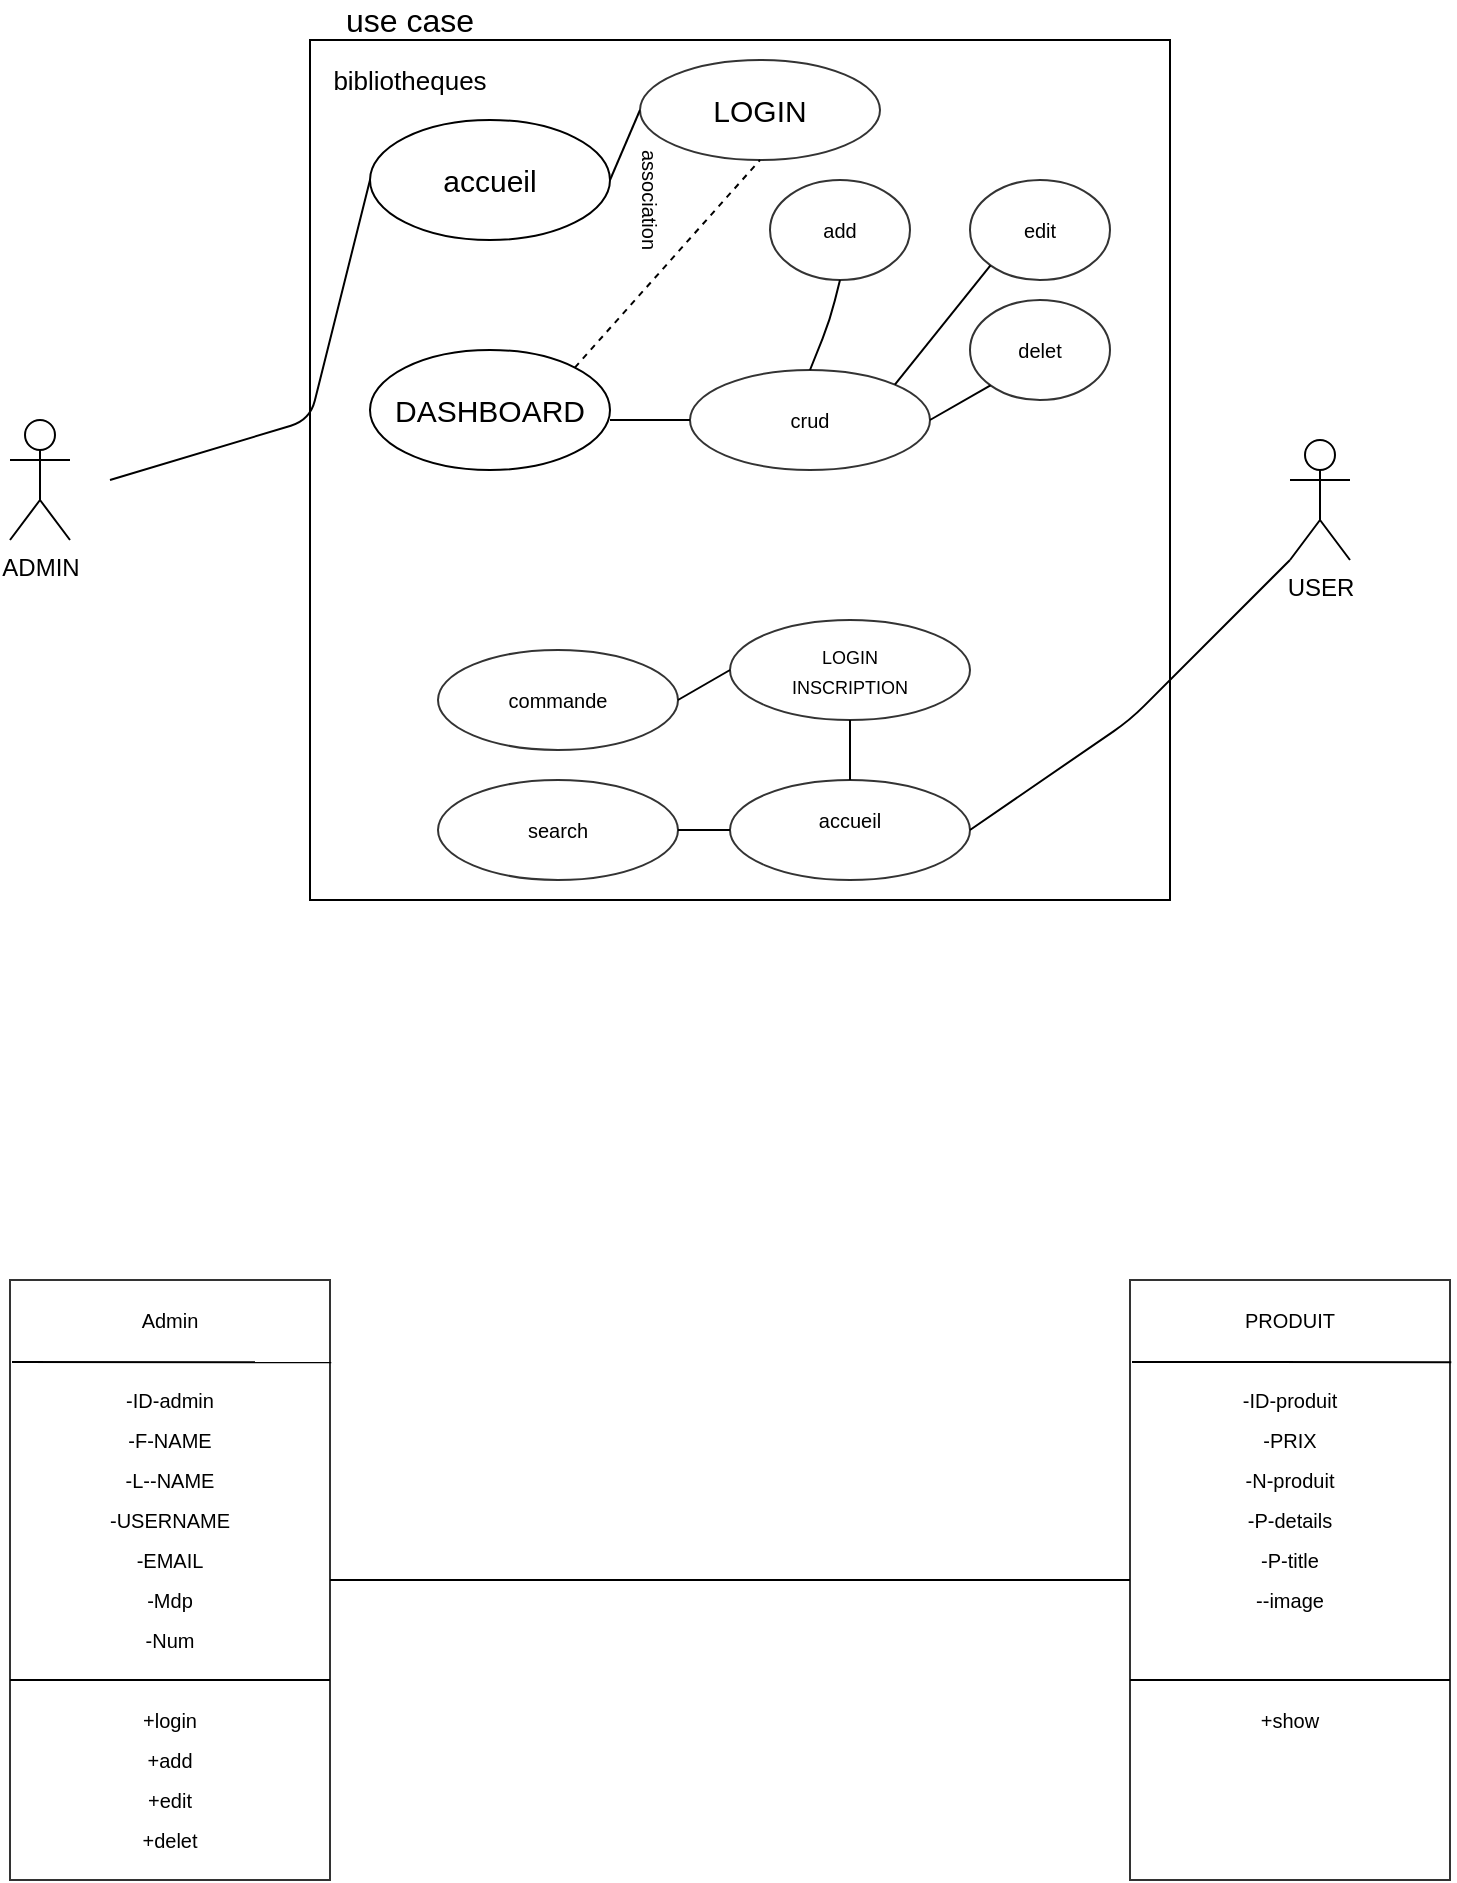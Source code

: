 <mxfile>
    <diagram id="hqHyfbYASweYQeoLGP-f" name="Page-1">
        <mxGraphModel dx="904" dy="615" grid="1" gridSize="10" guides="1" tooltips="1" connect="1" arrows="1" fold="1" page="1" pageScale="1" pageWidth="827" pageHeight="1169" math="0" shadow="0">
            <root>
                <mxCell id="0"/>
                <mxCell id="1" parent="0"/>
                <mxCell id="2" value="ADMIN" style="shape=umlActor;verticalLabelPosition=bottom;verticalAlign=top;html=1;outlineConnect=0;" parent="1" vertex="1">
                    <mxGeometry x="80" y="290" width="30" height="60" as="geometry"/>
                </mxCell>
                <mxCell id="3" value="USER" style="shape=umlActor;verticalLabelPosition=bottom;verticalAlign=top;html=1;outlineConnect=0;" parent="1" vertex="1">
                    <mxGeometry x="720" y="300" width="30" height="60" as="geometry"/>
                </mxCell>
                <mxCell id="4" value="" style="whiteSpace=wrap;html=1;aspect=fixed;" parent="1" vertex="1">
                    <mxGeometry x="230" y="100" width="430" height="430" as="geometry"/>
                </mxCell>
                <mxCell id="5" value="" style="ellipse;whiteSpace=wrap;html=1;" parent="1" vertex="1">
                    <mxGeometry x="260" y="140" width="120" height="60" as="geometry"/>
                </mxCell>
                <mxCell id="6" value="" style="ellipse;whiteSpace=wrap;html=1;" parent="1" vertex="1">
                    <mxGeometry x="260" y="255" width="120" height="60" as="geometry"/>
                </mxCell>
                <mxCell id="7" value="" style="ellipse;whiteSpace=wrap;html=1;opacity=80;" parent="1" vertex="1">
                    <mxGeometry x="440" y="470" width="120" height="50" as="geometry"/>
                </mxCell>
                <mxCell id="8" value="" style="endArrow=none;html=1;entryX=0;entryY=1;entryDx=0;entryDy=0;entryPerimeter=0;exitX=1;exitY=0.5;exitDx=0;exitDy=0;" parent="1" source="7" target="3" edge="1">
                    <mxGeometry width="50" height="50" relative="1" as="geometry">
                        <mxPoint x="320" y="380" as="sourcePoint"/>
                        <mxPoint x="370" y="330" as="targetPoint"/>
                        <Array as="points">
                            <mxPoint x="640" y="440"/>
                        </Array>
                    </mxGeometry>
                </mxCell>
                <mxCell id="9" value="" style="endArrow=none;html=1;entryX=0;entryY=0.5;entryDx=0;entryDy=0;" parent="1" target="5" edge="1">
                    <mxGeometry width="50" height="50" relative="1" as="geometry">
                        <mxPoint x="130" y="320" as="sourcePoint"/>
                        <mxPoint x="370" y="330" as="targetPoint"/>
                        <Array as="points">
                            <mxPoint x="230" y="290"/>
                        </Array>
                    </mxGeometry>
                </mxCell>
                <mxCell id="10" value="" style="endArrow=none;html=1;entryX=0;entryY=0.5;entryDx=0;entryDy=0;exitX=1;exitY=0.5;exitDx=0;exitDy=0;" parent="1" source="5" target="44" edge="1">
                    <mxGeometry width="50" height="50" relative="1" as="geometry">
                        <mxPoint x="320" y="250" as="sourcePoint"/>
                        <mxPoint x="370" y="330" as="targetPoint"/>
                    </mxGeometry>
                </mxCell>
                <mxCell id="11" value="&lt;font style=&quot;font-size: 15px&quot;&gt;accueil&lt;/font&gt;" style="text;html=1;strokeColor=none;fillColor=none;align=center;verticalAlign=middle;whiteSpace=wrap;rounded=0;" parent="1" vertex="1">
                    <mxGeometry x="300" y="160" width="40" height="20" as="geometry"/>
                </mxCell>
                <mxCell id="12" value="&lt;font style=&quot;font-size: 15px&quot;&gt;DASHBOARD&lt;/font&gt;" style="text;html=1;strokeColor=none;fillColor=none;align=center;verticalAlign=middle;whiteSpace=wrap;rounded=0;" parent="1" vertex="1">
                    <mxGeometry x="300" y="275" width="40" height="20" as="geometry"/>
                </mxCell>
                <mxCell id="13" value="&lt;font style=&quot;font-size: 10px&quot;&gt;accueil&lt;/font&gt;" style="text;html=1;strokeColor=none;fillColor=none;align=center;verticalAlign=middle;whiteSpace=wrap;rounded=0;" parent="1" vertex="1">
                    <mxGeometry x="480" y="480" width="40" height="20" as="geometry"/>
                </mxCell>
                <mxCell id="14" value="" style="ellipse;whiteSpace=wrap;html=1;opacity=80;" parent="1" vertex="1">
                    <mxGeometry x="440" y="390" width="120" height="50" as="geometry"/>
                </mxCell>
                <mxCell id="15" value="" style="endArrow=none;html=1;entryX=0.5;entryY=1;entryDx=0;entryDy=0;" parent="1" target="14" edge="1">
                    <mxGeometry width="50" height="50" relative="1" as="geometry">
                        <mxPoint x="500" y="470" as="sourcePoint"/>
                        <mxPoint x="550" y="420" as="targetPoint"/>
                    </mxGeometry>
                </mxCell>
                <mxCell id="16" value="&lt;font style=&quot;font-size: 9px&quot;&gt;LOGIN INSCRIPTION&lt;/font&gt;" style="text;html=1;strokeColor=none;fillColor=none;align=center;verticalAlign=middle;whiteSpace=wrap;rounded=0;" parent="1" vertex="1">
                    <mxGeometry x="480" y="405" width="40" height="20" as="geometry"/>
                </mxCell>
                <mxCell id="17" value="" style="ellipse;whiteSpace=wrap;html=1;opacity=80;" parent="1" vertex="1">
                    <mxGeometry x="420" y="265" width="120" height="50" as="geometry"/>
                </mxCell>
                <mxCell id="18" value="" style="endArrow=none;html=1;entryX=0;entryY=0.5;entryDx=0;entryDy=0;" parent="1" target="17" edge="1">
                    <mxGeometry width="50" height="50" relative="1" as="geometry">
                        <mxPoint x="380" y="290" as="sourcePoint"/>
                        <mxPoint x="430" y="240" as="targetPoint"/>
                    </mxGeometry>
                </mxCell>
                <mxCell id="20" value="&lt;font style=&quot;font-size: 10px&quot;&gt;association&lt;/font&gt;" style="text;html=1;strokeColor=none;fillColor=none;align=center;verticalAlign=middle;whiteSpace=wrap;rounded=0;rotation=90;" parent="1" vertex="1">
                    <mxGeometry x="380" y="170" width="40" height="20" as="geometry"/>
                </mxCell>
                <mxCell id="21" value="" style="ellipse;whiteSpace=wrap;html=1;opacity=80;" parent="1" vertex="1">
                    <mxGeometry x="294" y="470" width="120" height="50" as="geometry"/>
                </mxCell>
                <mxCell id="22" value="" style="endArrow=none;html=1;entryX=0;entryY=0.5;entryDx=0;entryDy=0;exitX=1;exitY=0.5;exitDx=0;exitDy=0;" parent="1" source="21" target="7" edge="1">
                    <mxGeometry width="50" height="50" relative="1" as="geometry">
                        <mxPoint x="400" y="330" as="sourcePoint"/>
                        <mxPoint x="450" y="280" as="targetPoint"/>
                    </mxGeometry>
                </mxCell>
                <mxCell id="23" value="&lt;span style=&quot;font-size: 10px&quot;&gt;search&lt;/span&gt;" style="text;html=1;strokeColor=none;fillColor=none;align=center;verticalAlign=middle;whiteSpace=wrap;rounded=0;" parent="1" vertex="1">
                    <mxGeometry x="334" y="485" width="40" height="20" as="geometry"/>
                </mxCell>
                <mxCell id="24" value="&lt;span style=&quot;font-size: 10px&quot;&gt;crud&lt;/span&gt;" style="text;html=1;strokeColor=none;fillColor=none;align=center;verticalAlign=middle;whiteSpace=wrap;rounded=0;" parent="1" vertex="1">
                    <mxGeometry x="460" y="280" width="40" height="20" as="geometry"/>
                </mxCell>
                <mxCell id="25" value="" style="ellipse;whiteSpace=wrap;html=1;opacity=80;" parent="1" vertex="1">
                    <mxGeometry x="460" y="170" width="70" height="50" as="geometry"/>
                </mxCell>
                <mxCell id="26" value="" style="ellipse;whiteSpace=wrap;html=1;opacity=80;" parent="1" vertex="1">
                    <mxGeometry x="560" y="170" width="70" height="50" as="geometry"/>
                </mxCell>
                <mxCell id="27" value="" style="ellipse;whiteSpace=wrap;html=1;opacity=80;" parent="1" vertex="1">
                    <mxGeometry x="560" y="230" width="70" height="50" as="geometry"/>
                </mxCell>
                <mxCell id="29" value="&lt;span style=&quot;font-size: 10px&quot;&gt;add&lt;/span&gt;" style="text;html=1;strokeColor=none;fillColor=none;align=center;verticalAlign=middle;whiteSpace=wrap;rounded=0;" parent="1" vertex="1">
                    <mxGeometry x="475" y="185" width="40" height="20" as="geometry"/>
                </mxCell>
                <mxCell id="30" value="&lt;span style=&quot;font-size: 10px&quot;&gt;edit&lt;/span&gt;" style="text;html=1;strokeColor=none;fillColor=none;align=center;verticalAlign=middle;whiteSpace=wrap;rounded=0;" parent="1" vertex="1">
                    <mxGeometry x="575" y="185" width="40" height="20" as="geometry"/>
                </mxCell>
                <mxCell id="31" value="&lt;span style=&quot;font-size: 10px&quot;&gt;delet&lt;/span&gt;" style="text;html=1;strokeColor=none;fillColor=none;align=center;verticalAlign=middle;whiteSpace=wrap;rounded=0;" parent="1" vertex="1">
                    <mxGeometry x="575" y="245" width="40" height="20" as="geometry"/>
                </mxCell>
                <mxCell id="33" value="" style="endArrow=none;html=1;entryX=0;entryY=1;entryDx=0;entryDy=0;exitX=1;exitY=0.5;exitDx=0;exitDy=0;" parent="1" source="17" target="27" edge="1">
                    <mxGeometry width="50" height="50" relative="1" as="geometry">
                        <mxPoint x="540" y="300" as="sourcePoint"/>
                        <mxPoint x="580" y="300" as="targetPoint"/>
                    </mxGeometry>
                </mxCell>
                <mxCell id="34" value="" style="endArrow=none;html=1;entryX=0;entryY=1;entryDx=0;entryDy=0;exitX=1;exitY=0;exitDx=0;exitDy=0;" parent="1" source="17" target="26" edge="1">
                    <mxGeometry width="50" height="50" relative="1" as="geometry">
                        <mxPoint x="510" y="240" as="sourcePoint"/>
                        <mxPoint x="550" y="240" as="targetPoint"/>
                    </mxGeometry>
                </mxCell>
                <mxCell id="35" value="" style="endArrow=none;html=1;entryX=0.5;entryY=0;entryDx=0;entryDy=0;exitX=0.5;exitY=1;exitDx=0;exitDy=0;" parent="1" source="25" target="17" edge="1">
                    <mxGeometry width="50" height="50" relative="1" as="geometry">
                        <mxPoint x="410" y="320" as="sourcePoint"/>
                        <mxPoint x="450" y="320" as="targetPoint"/>
                        <Array as="points">
                            <mxPoint x="490" y="240"/>
                        </Array>
                    </mxGeometry>
                </mxCell>
                <mxCell id="36" value="" style="ellipse;whiteSpace=wrap;html=1;opacity=80;" parent="1" vertex="1">
                    <mxGeometry x="294" y="405" width="120" height="50" as="geometry"/>
                </mxCell>
                <mxCell id="37" value="&lt;span style=&quot;font-size: 10px&quot;&gt;commande&lt;/span&gt;" style="text;html=1;strokeColor=none;fillColor=none;align=center;verticalAlign=middle;whiteSpace=wrap;rounded=0;" parent="1" vertex="1">
                    <mxGeometry x="334" y="420" width="40" height="20" as="geometry"/>
                </mxCell>
                <mxCell id="38" value="" style="endArrow=none;html=1;entryX=0;entryY=0.5;entryDx=0;entryDy=0;" parent="1" target="14" edge="1">
                    <mxGeometry width="50" height="50" relative="1" as="geometry">
                        <mxPoint x="414" y="430" as="sourcePoint"/>
                        <mxPoint x="464" y="380" as="targetPoint"/>
                    </mxGeometry>
                </mxCell>
                <mxCell id="42" value="&lt;font style=&quot;font-size: 13px&quot;&gt;bibliotheques&lt;/font&gt;" style="text;html=1;strokeColor=none;fillColor=none;align=center;verticalAlign=middle;whiteSpace=wrap;rounded=0;" parent="1" vertex="1">
                    <mxGeometry x="260" y="110" width="40" height="20" as="geometry"/>
                </mxCell>
                <mxCell id="44" value="" style="ellipse;whiteSpace=wrap;html=1;opacity=80;" parent="1" vertex="1">
                    <mxGeometry x="395" y="110" width="120" height="50" as="geometry"/>
                </mxCell>
                <mxCell id="45" value="&lt;font style=&quot;font-size: 15px&quot;&gt;LOGIN&lt;/font&gt;" style="text;html=1;strokeColor=none;fillColor=none;align=center;verticalAlign=middle;whiteSpace=wrap;rounded=0;" parent="1" vertex="1">
                    <mxGeometry x="435" y="125" width="40" height="20" as="geometry"/>
                </mxCell>
                <mxCell id="47" value="&lt;font style=&quot;font-size: 16px&quot;&gt;use case&lt;/font&gt;" style="text;html=1;strokeColor=none;fillColor=none;align=center;verticalAlign=middle;whiteSpace=wrap;rounded=0;" parent="1" vertex="1">
                    <mxGeometry x="237" y="80" width="86" height="20" as="geometry"/>
                </mxCell>
                <mxCell id="50" value="" style="rounded=0;whiteSpace=wrap;html=1;opacity=80;" parent="1" vertex="1">
                    <mxGeometry x="80" y="720" width="160" height="300" as="geometry"/>
                </mxCell>
                <mxCell id="51" value="" style="endArrow=none;html=1;entryX=1.004;entryY=0.137;entryDx=0;entryDy=0;entryPerimeter=0;" parent="1" target="50" edge="1">
                    <mxGeometry width="50" height="50" relative="1" as="geometry">
                        <mxPoint x="81" y="761" as="sourcePoint"/>
                        <mxPoint x="173.574" y="827.322" as="targetPoint"/>
                    </mxGeometry>
                </mxCell>
                <mxCell id="52" value="" style="endArrow=none;html=1;entryX=1;entryY=0.25;entryDx=0;entryDy=0;exitX=0;exitY=0.25;exitDx=0;exitDy=0;" parent="1" edge="1">
                    <mxGeometry width="50" height="50" relative="1" as="geometry">
                        <mxPoint x="80" y="920" as="sourcePoint"/>
                        <mxPoint x="240" y="920" as="targetPoint"/>
                    </mxGeometry>
                </mxCell>
                <mxCell id="53" value="&lt;span style=&quot;font-size: 10px&quot;&gt;Admin&lt;/span&gt;" style="text;html=1;strokeColor=none;fillColor=none;align=center;verticalAlign=middle;whiteSpace=wrap;rounded=0;" parent="1" vertex="1">
                    <mxGeometry x="140" y="730" width="40" height="20" as="geometry"/>
                </mxCell>
                <mxCell id="54" value="&lt;span style=&quot;font-size: 10px&quot;&gt;-ID-admin&lt;/span&gt;" style="text;html=1;strokeColor=none;fillColor=none;align=center;verticalAlign=middle;whiteSpace=wrap;rounded=0;" parent="1" vertex="1">
                    <mxGeometry x="125" y="770" width="70" height="20" as="geometry"/>
                </mxCell>
                <mxCell id="55" value="&lt;span style=&quot;font-size: 10px&quot;&gt;-F-NAME&lt;/span&gt;" style="text;html=1;strokeColor=none;fillColor=none;align=center;verticalAlign=middle;whiteSpace=wrap;rounded=0;" parent="1" vertex="1">
                    <mxGeometry x="125" y="790" width="70" height="20" as="geometry"/>
                </mxCell>
                <mxCell id="56" value="&lt;span style=&quot;font-size: 10px&quot;&gt;-L--NAME&lt;/span&gt;" style="text;html=1;strokeColor=none;fillColor=none;align=center;verticalAlign=middle;whiteSpace=wrap;rounded=0;" parent="1" vertex="1">
                    <mxGeometry x="125" y="810" width="70" height="20" as="geometry"/>
                </mxCell>
                <mxCell id="57" value="&lt;span style=&quot;font-size: 10px&quot;&gt;-USERNAME&lt;/span&gt;" style="text;html=1;strokeColor=none;fillColor=none;align=center;verticalAlign=middle;whiteSpace=wrap;rounded=0;" parent="1" vertex="1">
                    <mxGeometry x="125" y="830" width="70" height="20" as="geometry"/>
                </mxCell>
                <mxCell id="58" value="&lt;span style=&quot;font-size: 10px&quot;&gt;-EMAIL&lt;/span&gt;" style="text;html=1;strokeColor=none;fillColor=none;align=center;verticalAlign=middle;whiteSpace=wrap;rounded=0;" parent="1" vertex="1">
                    <mxGeometry x="125" y="850" width="70" height="20" as="geometry"/>
                </mxCell>
                <mxCell id="59" value="&lt;span style=&quot;font-size: 10px&quot;&gt;-Mdp&lt;/span&gt;" style="text;html=1;strokeColor=none;fillColor=none;align=center;verticalAlign=middle;whiteSpace=wrap;rounded=0;" parent="1" vertex="1">
                    <mxGeometry x="125" y="870" width="70" height="20" as="geometry"/>
                </mxCell>
                <mxCell id="60" value="&lt;span style=&quot;font-size: 10px&quot;&gt;-Num&lt;/span&gt;" style="text;html=1;strokeColor=none;fillColor=none;align=center;verticalAlign=middle;whiteSpace=wrap;rounded=0;" parent="1" vertex="1">
                    <mxGeometry x="125" y="890" width="70" height="20" as="geometry"/>
                </mxCell>
                <mxCell id="61" value="&lt;span style=&quot;font-size: 10px&quot;&gt;+login&lt;/span&gt;" style="text;html=1;strokeColor=none;fillColor=none;align=center;verticalAlign=middle;whiteSpace=wrap;rounded=0;" parent="1" vertex="1">
                    <mxGeometry x="125" y="930" width="70" height="20" as="geometry"/>
                </mxCell>
                <mxCell id="62" value="&lt;span style=&quot;font-size: 10px&quot;&gt;+add&lt;/span&gt;" style="text;html=1;strokeColor=none;fillColor=none;align=center;verticalAlign=middle;whiteSpace=wrap;rounded=0;" parent="1" vertex="1">
                    <mxGeometry x="125" y="950" width="70" height="20" as="geometry"/>
                </mxCell>
                <mxCell id="63" value="&lt;span style=&quot;font-size: 10px&quot;&gt;+edit&lt;/span&gt;" style="text;html=1;strokeColor=none;fillColor=none;align=center;verticalAlign=middle;whiteSpace=wrap;rounded=0;" parent="1" vertex="1">
                    <mxGeometry x="125" y="970" width="70" height="20" as="geometry"/>
                </mxCell>
                <mxCell id="64" value="&lt;span style=&quot;font-size: 10px&quot;&gt;+delet&lt;/span&gt;" style="text;html=1;strokeColor=none;fillColor=none;align=center;verticalAlign=middle;whiteSpace=wrap;rounded=0;" parent="1" vertex="1">
                    <mxGeometry x="125" y="990" width="70" height="20" as="geometry"/>
                </mxCell>
                <mxCell id="65" value="" style="rounded=0;whiteSpace=wrap;html=1;opacity=80;" parent="1" vertex="1">
                    <mxGeometry x="640" y="720" width="160" height="300" as="geometry"/>
                </mxCell>
                <mxCell id="66" value="" style="endArrow=none;html=1;entryX=1.004;entryY=0.137;entryDx=0;entryDy=0;entryPerimeter=0;" parent="1" target="65" edge="1">
                    <mxGeometry width="50" height="50" relative="1" as="geometry">
                        <mxPoint x="641" y="761" as="sourcePoint"/>
                        <mxPoint x="733.574" y="827.322" as="targetPoint"/>
                    </mxGeometry>
                </mxCell>
                <mxCell id="67" value="" style="endArrow=none;html=1;entryX=1;entryY=0.25;entryDx=0;entryDy=0;exitX=0;exitY=0.25;exitDx=0;exitDy=0;" parent="1" edge="1">
                    <mxGeometry width="50" height="50" relative="1" as="geometry">
                        <mxPoint x="640" y="920" as="sourcePoint"/>
                        <mxPoint x="800" y="920" as="targetPoint"/>
                    </mxGeometry>
                </mxCell>
                <mxCell id="68" value="&lt;font style=&quot;font-size: 10px&quot;&gt;PRODUIT&lt;/font&gt;" style="text;html=1;strokeColor=none;fillColor=none;align=center;verticalAlign=middle;whiteSpace=wrap;rounded=0;" parent="1" vertex="1">
                    <mxGeometry x="700" y="730" width="40" height="20" as="geometry"/>
                </mxCell>
                <mxCell id="69" value="&lt;span style=&quot;font-size: 10px&quot;&gt;-ID-produit&lt;/span&gt;" style="text;html=1;strokeColor=none;fillColor=none;align=center;verticalAlign=middle;whiteSpace=wrap;rounded=0;" parent="1" vertex="1">
                    <mxGeometry x="685" y="770" width="70" height="20" as="geometry"/>
                </mxCell>
                <mxCell id="70" value="&lt;span style=&quot;font-size: 10px&quot;&gt;-PRIX&lt;/span&gt;" style="text;html=1;strokeColor=none;fillColor=none;align=center;verticalAlign=middle;whiteSpace=wrap;rounded=0;" parent="1" vertex="1">
                    <mxGeometry x="685" y="790" width="70" height="20" as="geometry"/>
                </mxCell>
                <mxCell id="71" value="&lt;span style=&quot;font-size: 10px&quot;&gt;-N-produit&lt;/span&gt;" style="text;html=1;strokeColor=none;fillColor=none;align=center;verticalAlign=middle;whiteSpace=wrap;rounded=0;" parent="1" vertex="1">
                    <mxGeometry x="685" y="810" width="70" height="20" as="geometry"/>
                </mxCell>
                <mxCell id="72" value="&lt;font style=&quot;font-size: 10px&quot;&gt;-P-details&lt;/font&gt;" style="text;html=1;strokeColor=none;fillColor=none;align=center;verticalAlign=middle;whiteSpace=wrap;rounded=0;" parent="1" vertex="1">
                    <mxGeometry x="685" y="830" width="70" height="20" as="geometry"/>
                </mxCell>
                <mxCell id="73" value="&lt;font style=&quot;font-size: 10px&quot;&gt;-P-title&lt;/font&gt;" style="text;html=1;strokeColor=none;fillColor=none;align=center;verticalAlign=middle;whiteSpace=wrap;rounded=0;" parent="1" vertex="1">
                    <mxGeometry x="685" y="850" width="70" height="20" as="geometry"/>
                </mxCell>
                <mxCell id="74" value="&lt;span style=&quot;font-size: 10px&quot;&gt;--image&lt;/span&gt;" style="text;html=1;strokeColor=none;fillColor=none;align=center;verticalAlign=middle;whiteSpace=wrap;rounded=0;" parent="1" vertex="1">
                    <mxGeometry x="685" y="870" width="70" height="20" as="geometry"/>
                </mxCell>
                <mxCell id="76" value="&lt;span style=&quot;font-size: 10px&quot;&gt;+show&lt;/span&gt;" style="text;html=1;strokeColor=none;fillColor=none;align=center;verticalAlign=middle;whiteSpace=wrap;rounded=0;" parent="1" vertex="1">
                    <mxGeometry x="685" y="930" width="70" height="20" as="geometry"/>
                </mxCell>
                <mxCell id="80" value="" style="endArrow=none;html=1;entryX=0;entryY=0.5;entryDx=0;entryDy=0;exitX=1;exitY=0.5;exitDx=0;exitDy=0;" parent="1" source="50" target="65" edge="1">
                    <mxGeometry width="50" height="50" relative="1" as="geometry">
                        <mxPoint x="390" y="879.5" as="sourcePoint"/>
                        <mxPoint x="550" y="879.5" as="targetPoint"/>
                    </mxGeometry>
                </mxCell>
                <mxCell id="101" value="" style="endArrow=none;dashed=1;html=1;exitX=1;exitY=0;exitDx=0;exitDy=0;entryX=0.5;entryY=1;entryDx=0;entryDy=0;" edge="1" parent="1" source="6" target="44">
                    <mxGeometry width="50" height="50" relative="1" as="geometry">
                        <mxPoint x="450" y="320" as="sourcePoint"/>
                        <mxPoint x="500" y="270" as="targetPoint"/>
                    </mxGeometry>
                </mxCell>
            </root>
        </mxGraphModel>
    </diagram>
</mxfile>